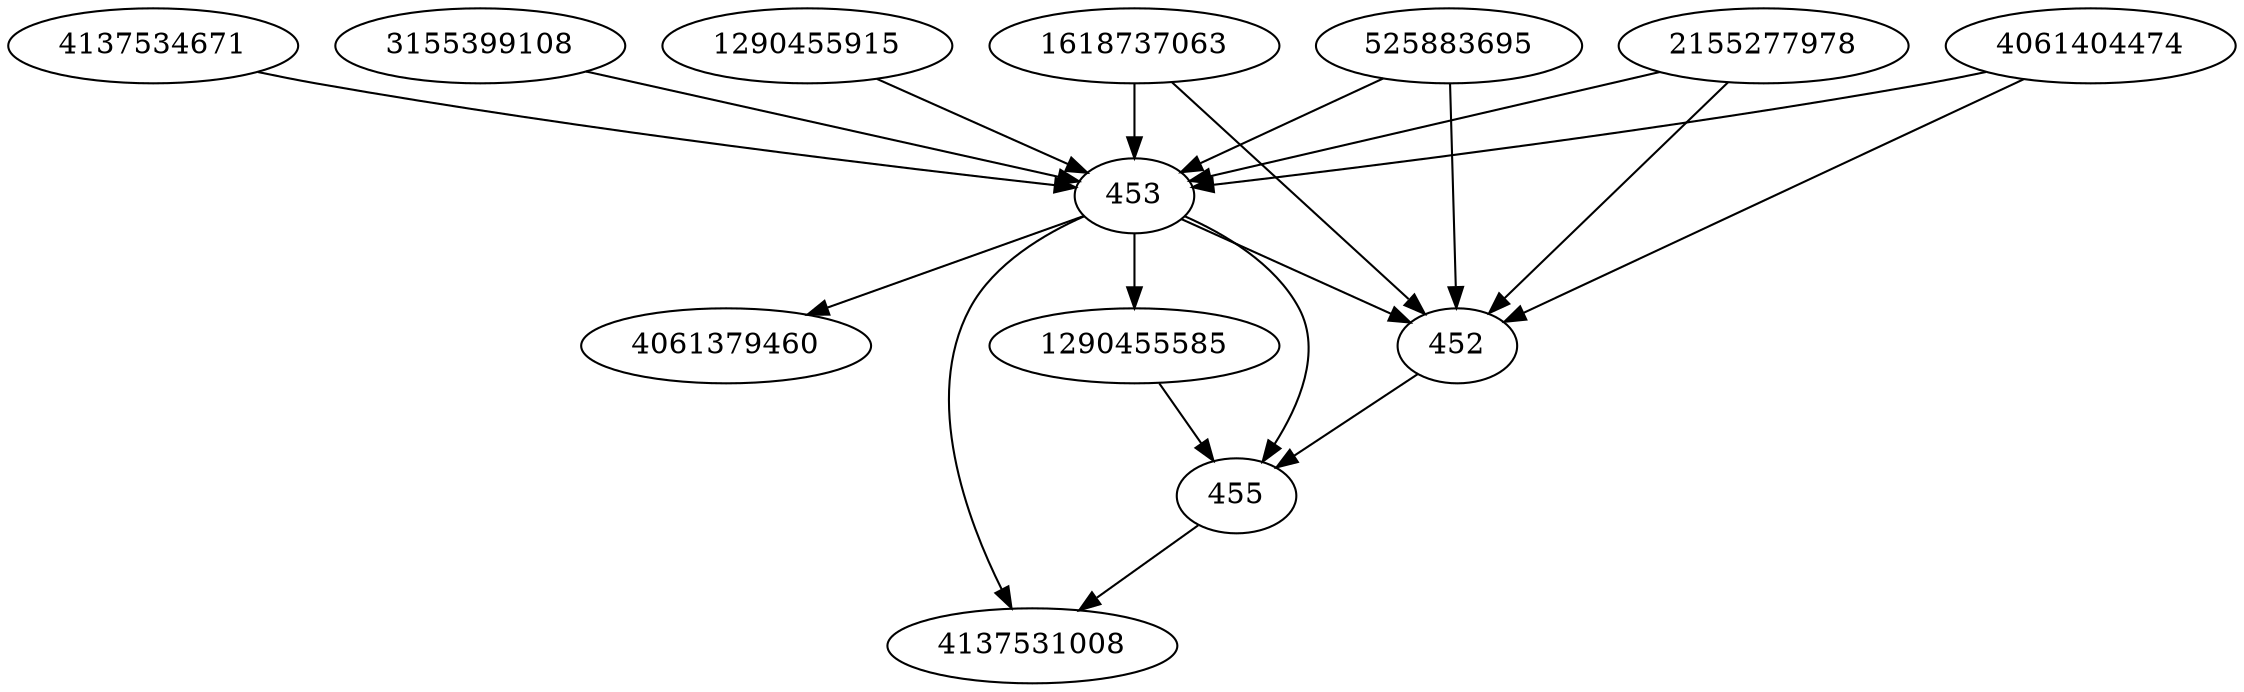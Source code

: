 strict digraph  {
4137531008;
1290455585;
452;
3155399108;
4061379460;
1618737063;
455;
453;
1290455915;
4137534671;
525883695;
2155277978;
4061404474;
1290455585 -> 455;
452 -> 455;
3155399108 -> 453;
1618737063 -> 452;
1618737063 -> 453;
455 -> 4137531008;
453 -> 452;
453 -> 4137531008;
453 -> 1290455585;
453 -> 4061379460;
453 -> 455;
1290455915 -> 453;
4137534671 -> 453;
525883695 -> 452;
525883695 -> 453;
2155277978 -> 452;
2155277978 -> 453;
4061404474 -> 452;
4061404474 -> 453;
}
